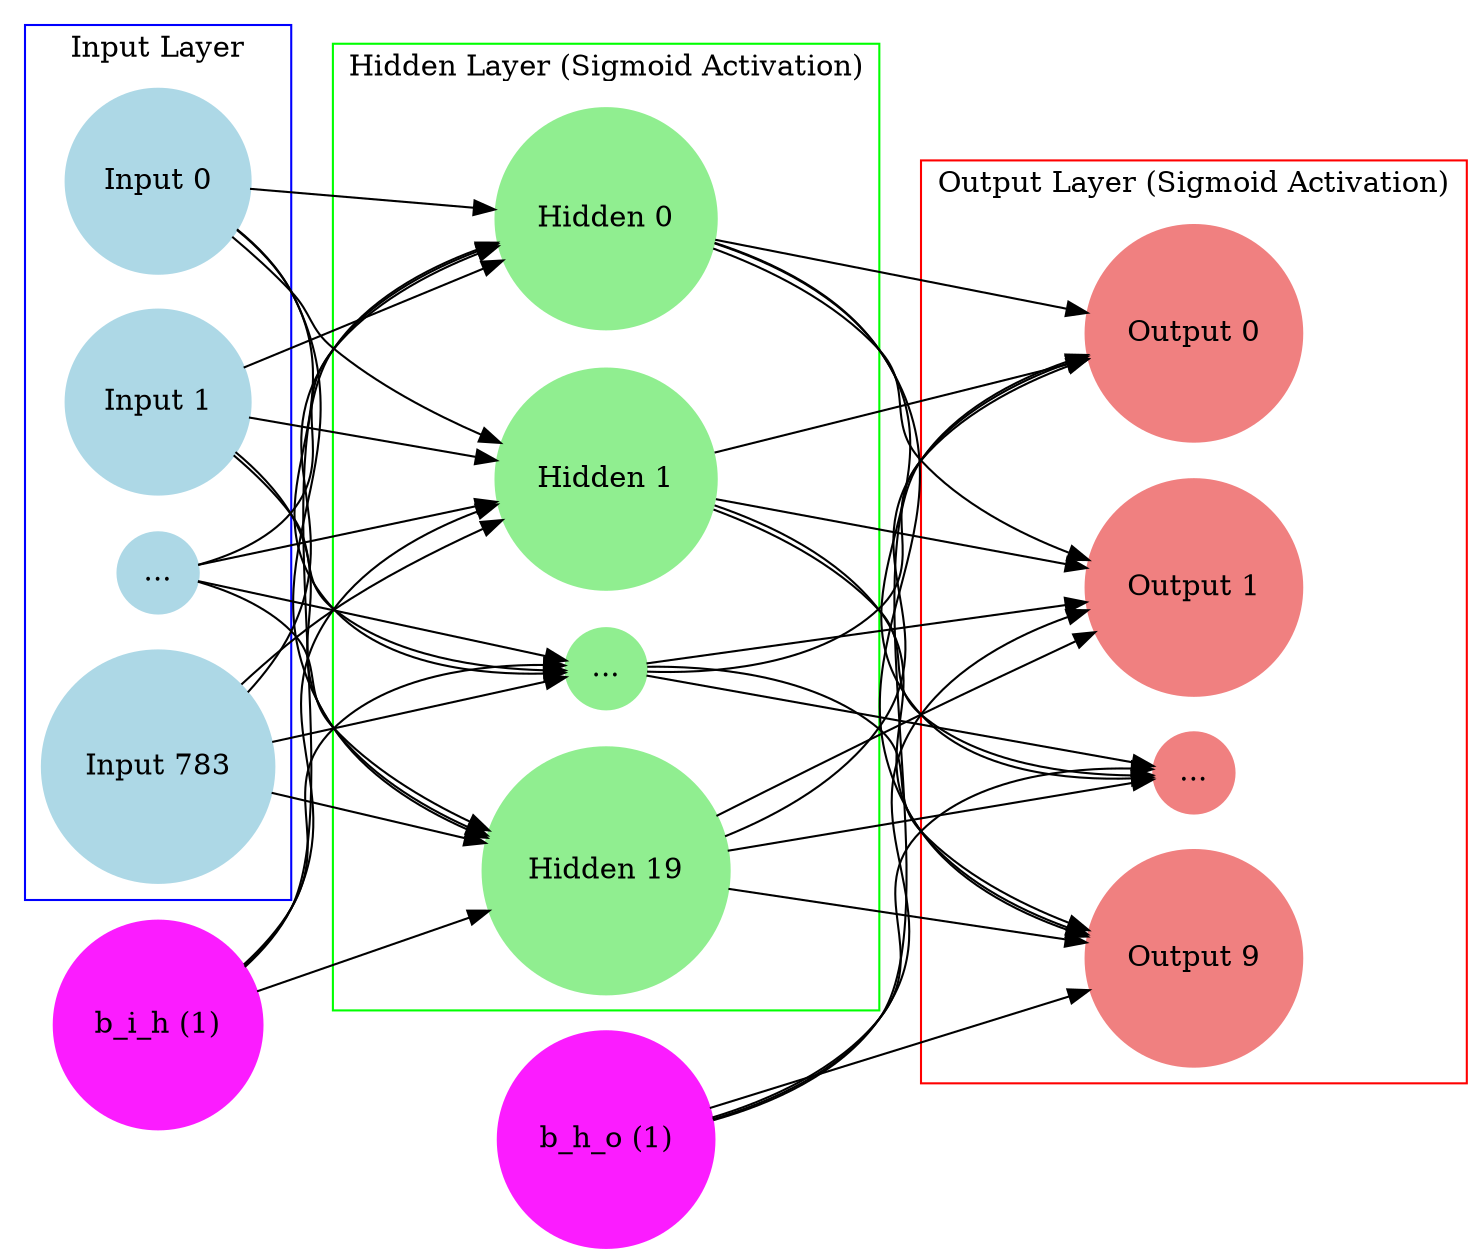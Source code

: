 digraph NeuralNetwork {
    rankdir = LR;
    // Left to right layout
    
    // Input Layer (784 neurons)
    subgraph cluster_input {
        label = "Input Layer";
        color = blue;
        node [shape = circle; style = filled; color = lightblue;];
        input0 [label = "...";];
        input1 [label = "Input 783";];
        input2 [label = "Input 0";];
        input783 [label = "Input 1";];
    }
    
    // IM REALLY SORRY FOR THE CLASS name NOT BEING ALIGNED WITH THE LABEL NAME
    // THIS IS MY FIRST TIME WORKING WITH .DOT AND Graphviz SO COULDNT GET THE INPUTS
    // TO GO IN THE ORDER I WANTED :(
    // NOTE TO SELF: LEARN .DOT
    
    subgraph bias {
        label = "Bias Layer";
        color = "#950098";
        node [shape = circle; style = filled; color = "#fb1cff";];
        bias [label = "b_i_h (1)";];
    }
    
    // Hidden Layer (20 neurons)
    subgraph cluster_hidden {
        label = "Hidden Layer (Sigmoid Activation)";
        color = green;
        node [shape = circle; style = filled; color = lightgreen;];
        hidden0 [label = "Hidden 0";];
        hidden1 [label = "Hidden 1";];
        hidden2 [label = "...";];
        hidden19 [label = "Hidden 19";];
    }
    
    subgraph bias2 {
        label = "Bias2 Layer";
        color = "#950098";
        node [shape = circle; style = filled; color = "#fb1cff";];
        bias2 [label = "b_h_o (1)";];
    }
    
    // Output Layer (10 neurons)
    subgraph cluster_output {
        label = "Output Layer (Sigmoid Activation)";
        color = red;
        node [shape = circle; style = filled; color = lightcoral;];
        output0 [label = "Output 0";];
        output1 [label = "Output 1";];
        output2 [label = "...";];
        output9 [label = "Output 9";];
    }
    
    // Fully connect Input Layer to Hidden Layer
    input0 -> hidden0;
    input0 -> hidden1;
    input0 -> hidden2;
    input0 -> hidden19;
    input1 -> hidden0;
    input1 -> hidden1;
    input1 -> hidden2;
    input1 -> hidden19;
    input2 -> hidden0;
    input2 -> hidden1;
    input2 -> hidden2;
    input2 -> hidden19;
    input783 -> hidden0;
    input783 -> hidden1;
    input783 -> hidden2;
    input783 -> hidden19;
    bias -> hidden0;
    bias -> hidden1;
    bias -> hidden2;
    bias -> hidden19;
    
    // Fully connect Hidden Layer to Output Layer
    hidden0 -> output0;
    hidden0 -> output1;
    hidden0 -> output9;
    hidden0 -> output2;
    hidden1 -> output0;
    hidden1 -> output1;
    hidden1 -> output9;
    hidden1 -> output2;
    hidden2 -> output0;
    hidden2 -> output1;
    hidden2 -> output9;
    hidden2 -> output2;
    hidden19 -> output0;
    hidden19 -> output1;
    hidden19 -> output9;
    hidden19 -> output2;
    bias2 -> output0;
    bias2 -> output1;
    bias2 -> output2;
    bias2 -> output9;
}